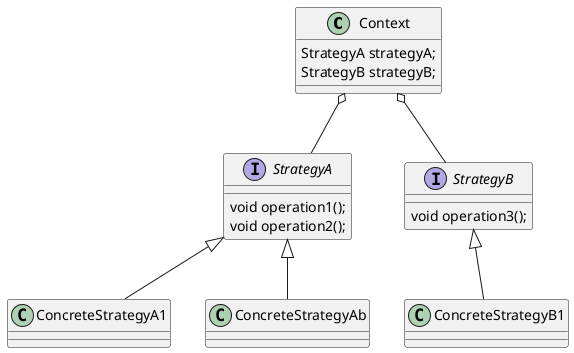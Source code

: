 @startuml

class Context{
StrategyA strategyA;
StrategyB strategyB;
}
Context o-- StrategyA
Context o-- StrategyB

interface StrategyA{
void operation1();
void operation2();
}

StrategyA <|-- ConcreteStrategyA1
StrategyA <|-- ConcreteStrategyAb


interface StrategyB{
void operation3();
}

StrategyB <|-- ConcreteStrategyB1


@enduml